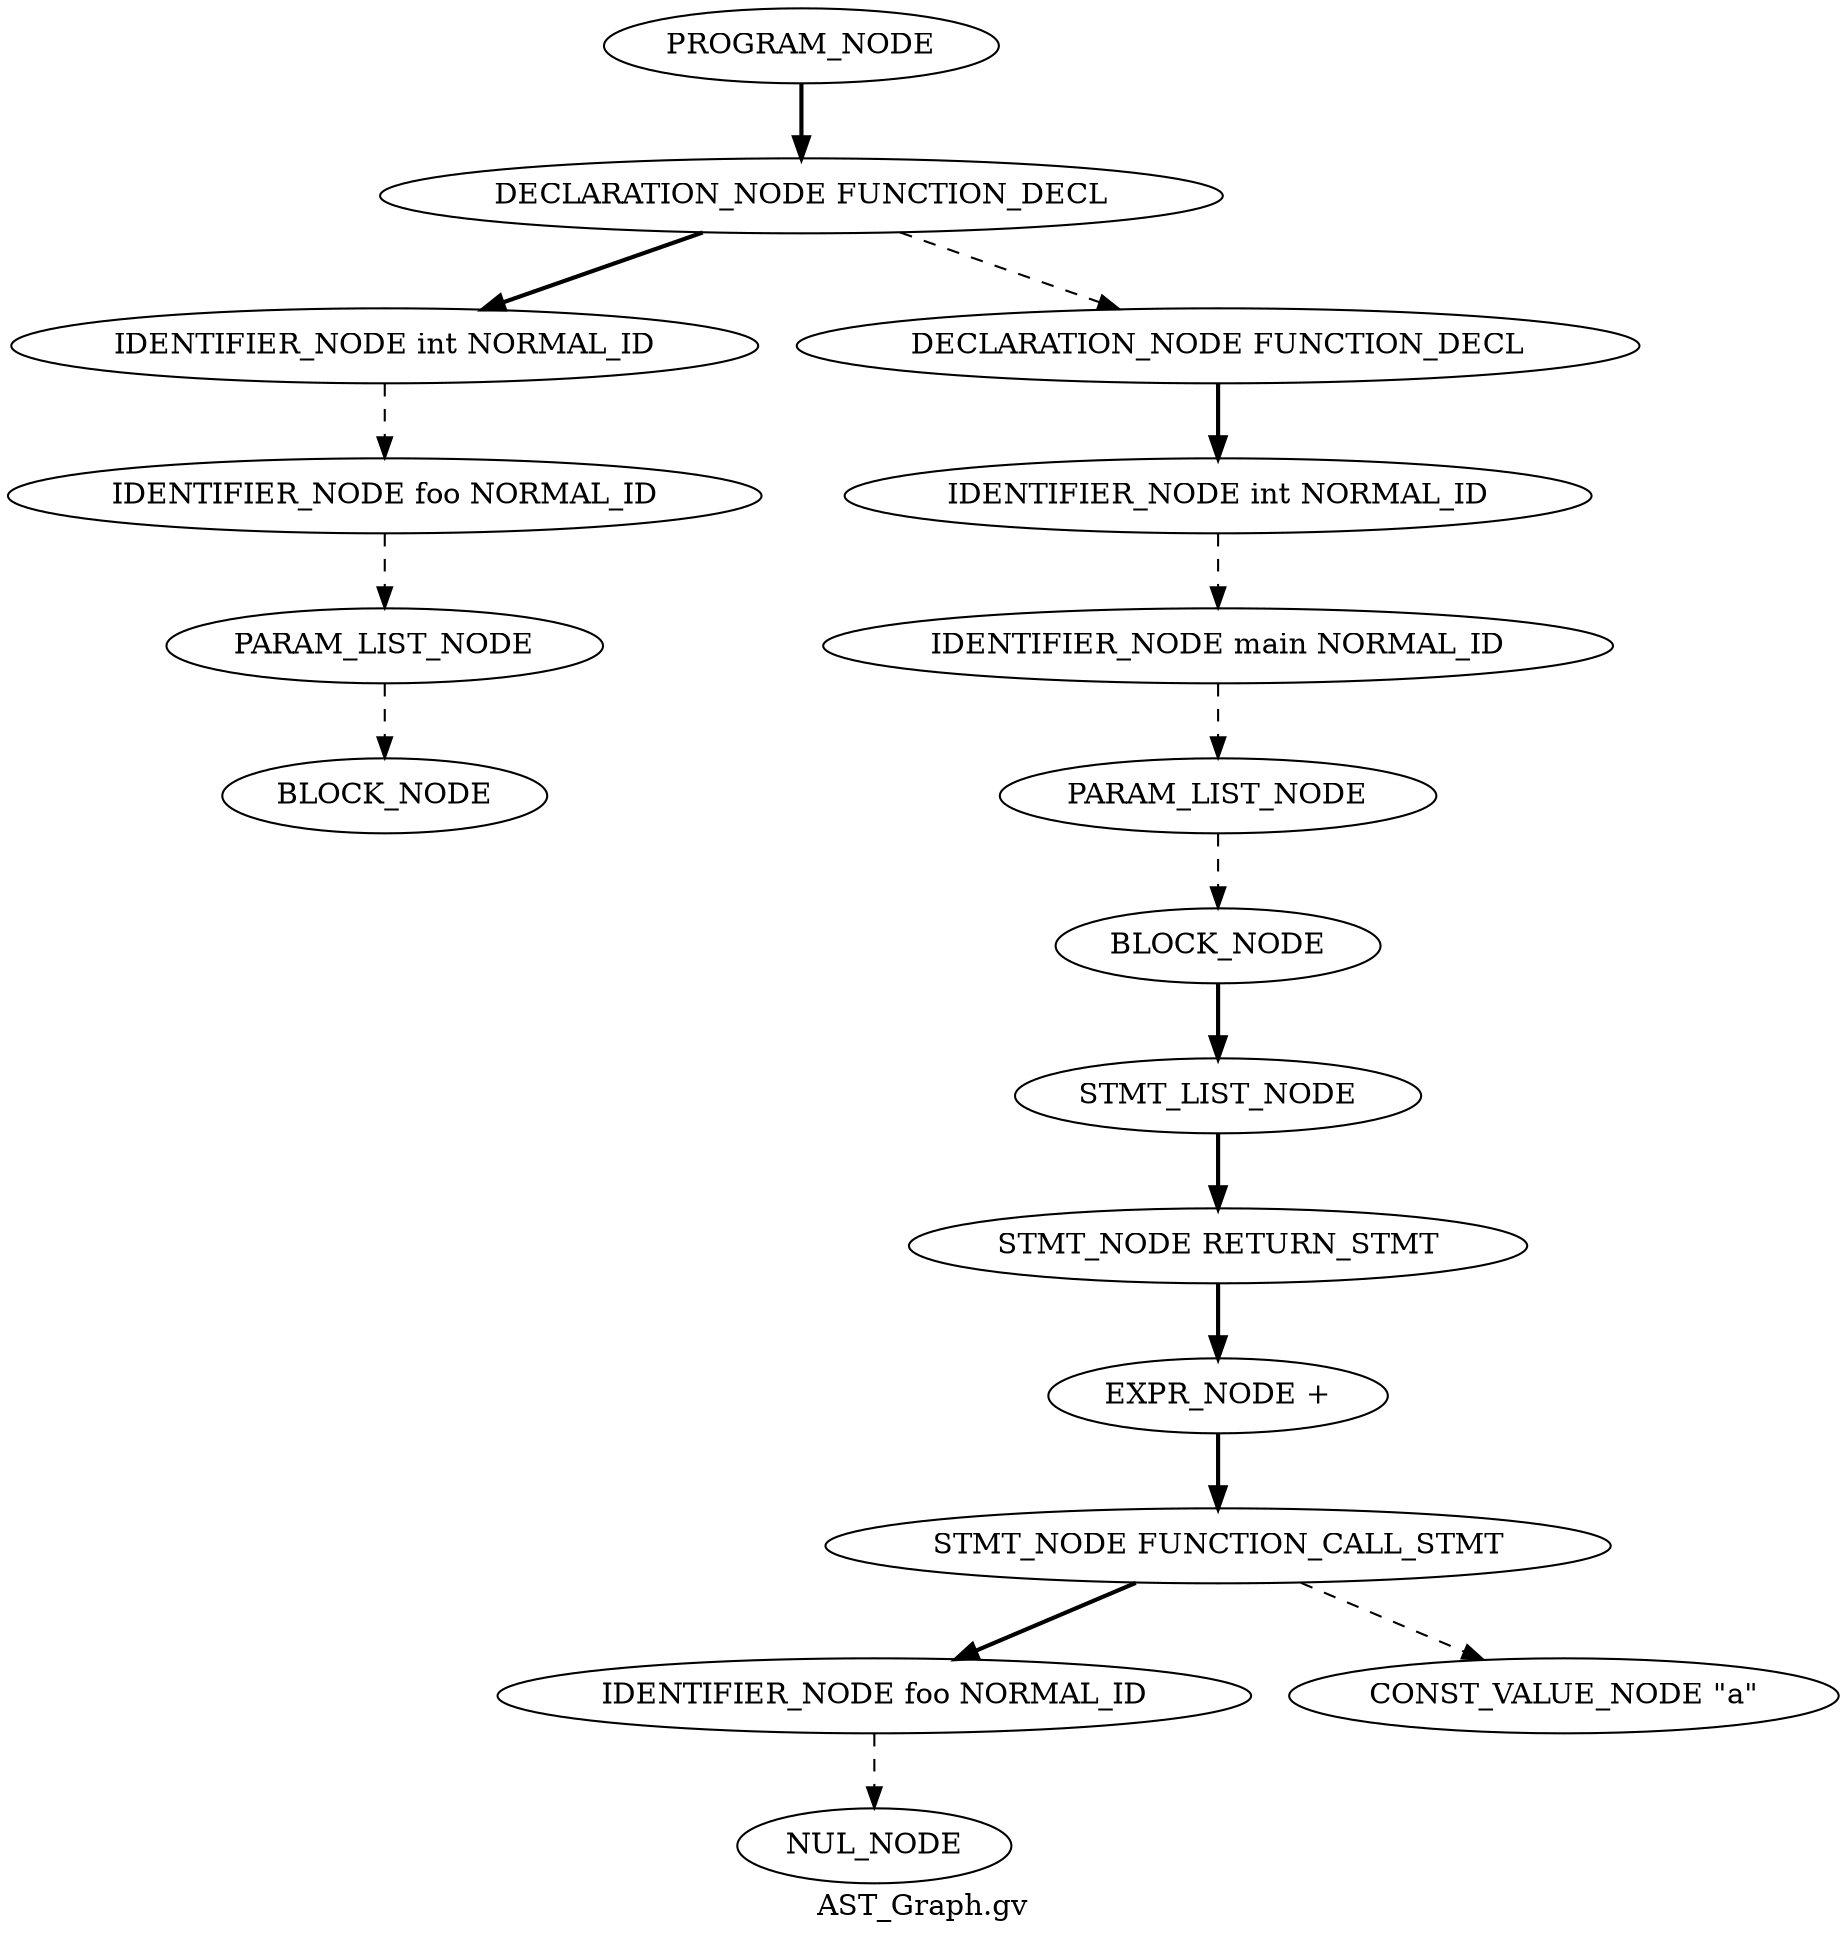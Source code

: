 Digraph AST
{
label = "AST_Graph.gv"
node0 [label ="PROGRAM_NODE"]
node1 [label ="DECLARATION_NODE FUNCTION_DECL"]
node2 [label ="IDENTIFIER_NODE int NORMAL_ID"]
node3 [label ="IDENTIFIER_NODE foo NORMAL_ID"]
node4 [label ="PARAM_LIST_NODE"]
node5 [label ="BLOCK_NODE"]
node4 -> node5 [style = dashed]
node3 -> node4 [style = dashed]
node2 -> node3 [style = dashed]
node1 -> node2 [style = bold]
node6 [label ="DECLARATION_NODE FUNCTION_DECL"]
node7 [label ="IDENTIFIER_NODE int NORMAL_ID"]
node8 [label ="IDENTIFIER_NODE main NORMAL_ID"]
node9 [label ="PARAM_LIST_NODE"]
node10 [label ="BLOCK_NODE"]
node11 [label ="STMT_LIST_NODE"]
node12 [label ="STMT_NODE RETURN_STMT"]
node13 [label ="EXPR_NODE +"]
node14 [label ="STMT_NODE FUNCTION_CALL_STMT"]
node15 [label ="IDENTIFIER_NODE foo NORMAL_ID"]
node16 [label ="NUL_NODE"]
node15 -> node16 [style = dashed]
node14 -> node15 [style = bold]
node17 [label ="CONST_VALUE_NODE \"a\""]
node14 -> node17 [style = dashed]
node13 -> node14 [style = bold]
node12 -> node13 [style = bold]
node11 -> node12 [style = bold]
node10 -> node11 [style = bold]
node9 -> node10 [style = dashed]
node8 -> node9 [style = dashed]
node7 -> node8 [style = dashed]
node6 -> node7 [style = bold]
node1 -> node6 [style = dashed]
node0 -> node1 [style = bold]
}
